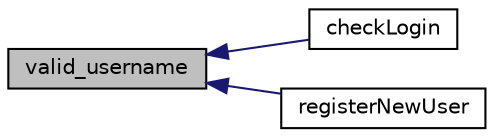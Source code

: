 digraph "valid_username"
{
  edge [fontname="Helvetica",fontsize="10",labelfontname="Helvetica",labelfontsize="10"];
  node [fontname="Helvetica",fontsize="10",shape=record];
  rankdir="LR";
  Node8 [label="valid_username",height=0.2,width=0.4,color="black", fillcolor="grey75", style="filled", fontcolor="black"];
  Node8 -> Node9 [dir="back",color="midnightblue",fontsize="10",style="solid",fontname="Helvetica"];
  Node9 [label="checkLogin",height=0.2,width=0.4,color="black", fillcolor="white", style="filled",URL="$login_8functions_8inc_8php.html#a546bc234c9dde6443b3fd7efca444d74"];
  Node8 -> Node10 [dir="back",color="midnightblue",fontsize="10",style="solid",fontname="Helvetica"];
  Node10 [label="registerNewUser",height=0.2,width=0.4,color="black", fillcolor="white", style="filled",URL="$user_8functions_8inc_8php.html#a3984e5c469d3513e811485c9ff0156ea"];
}
